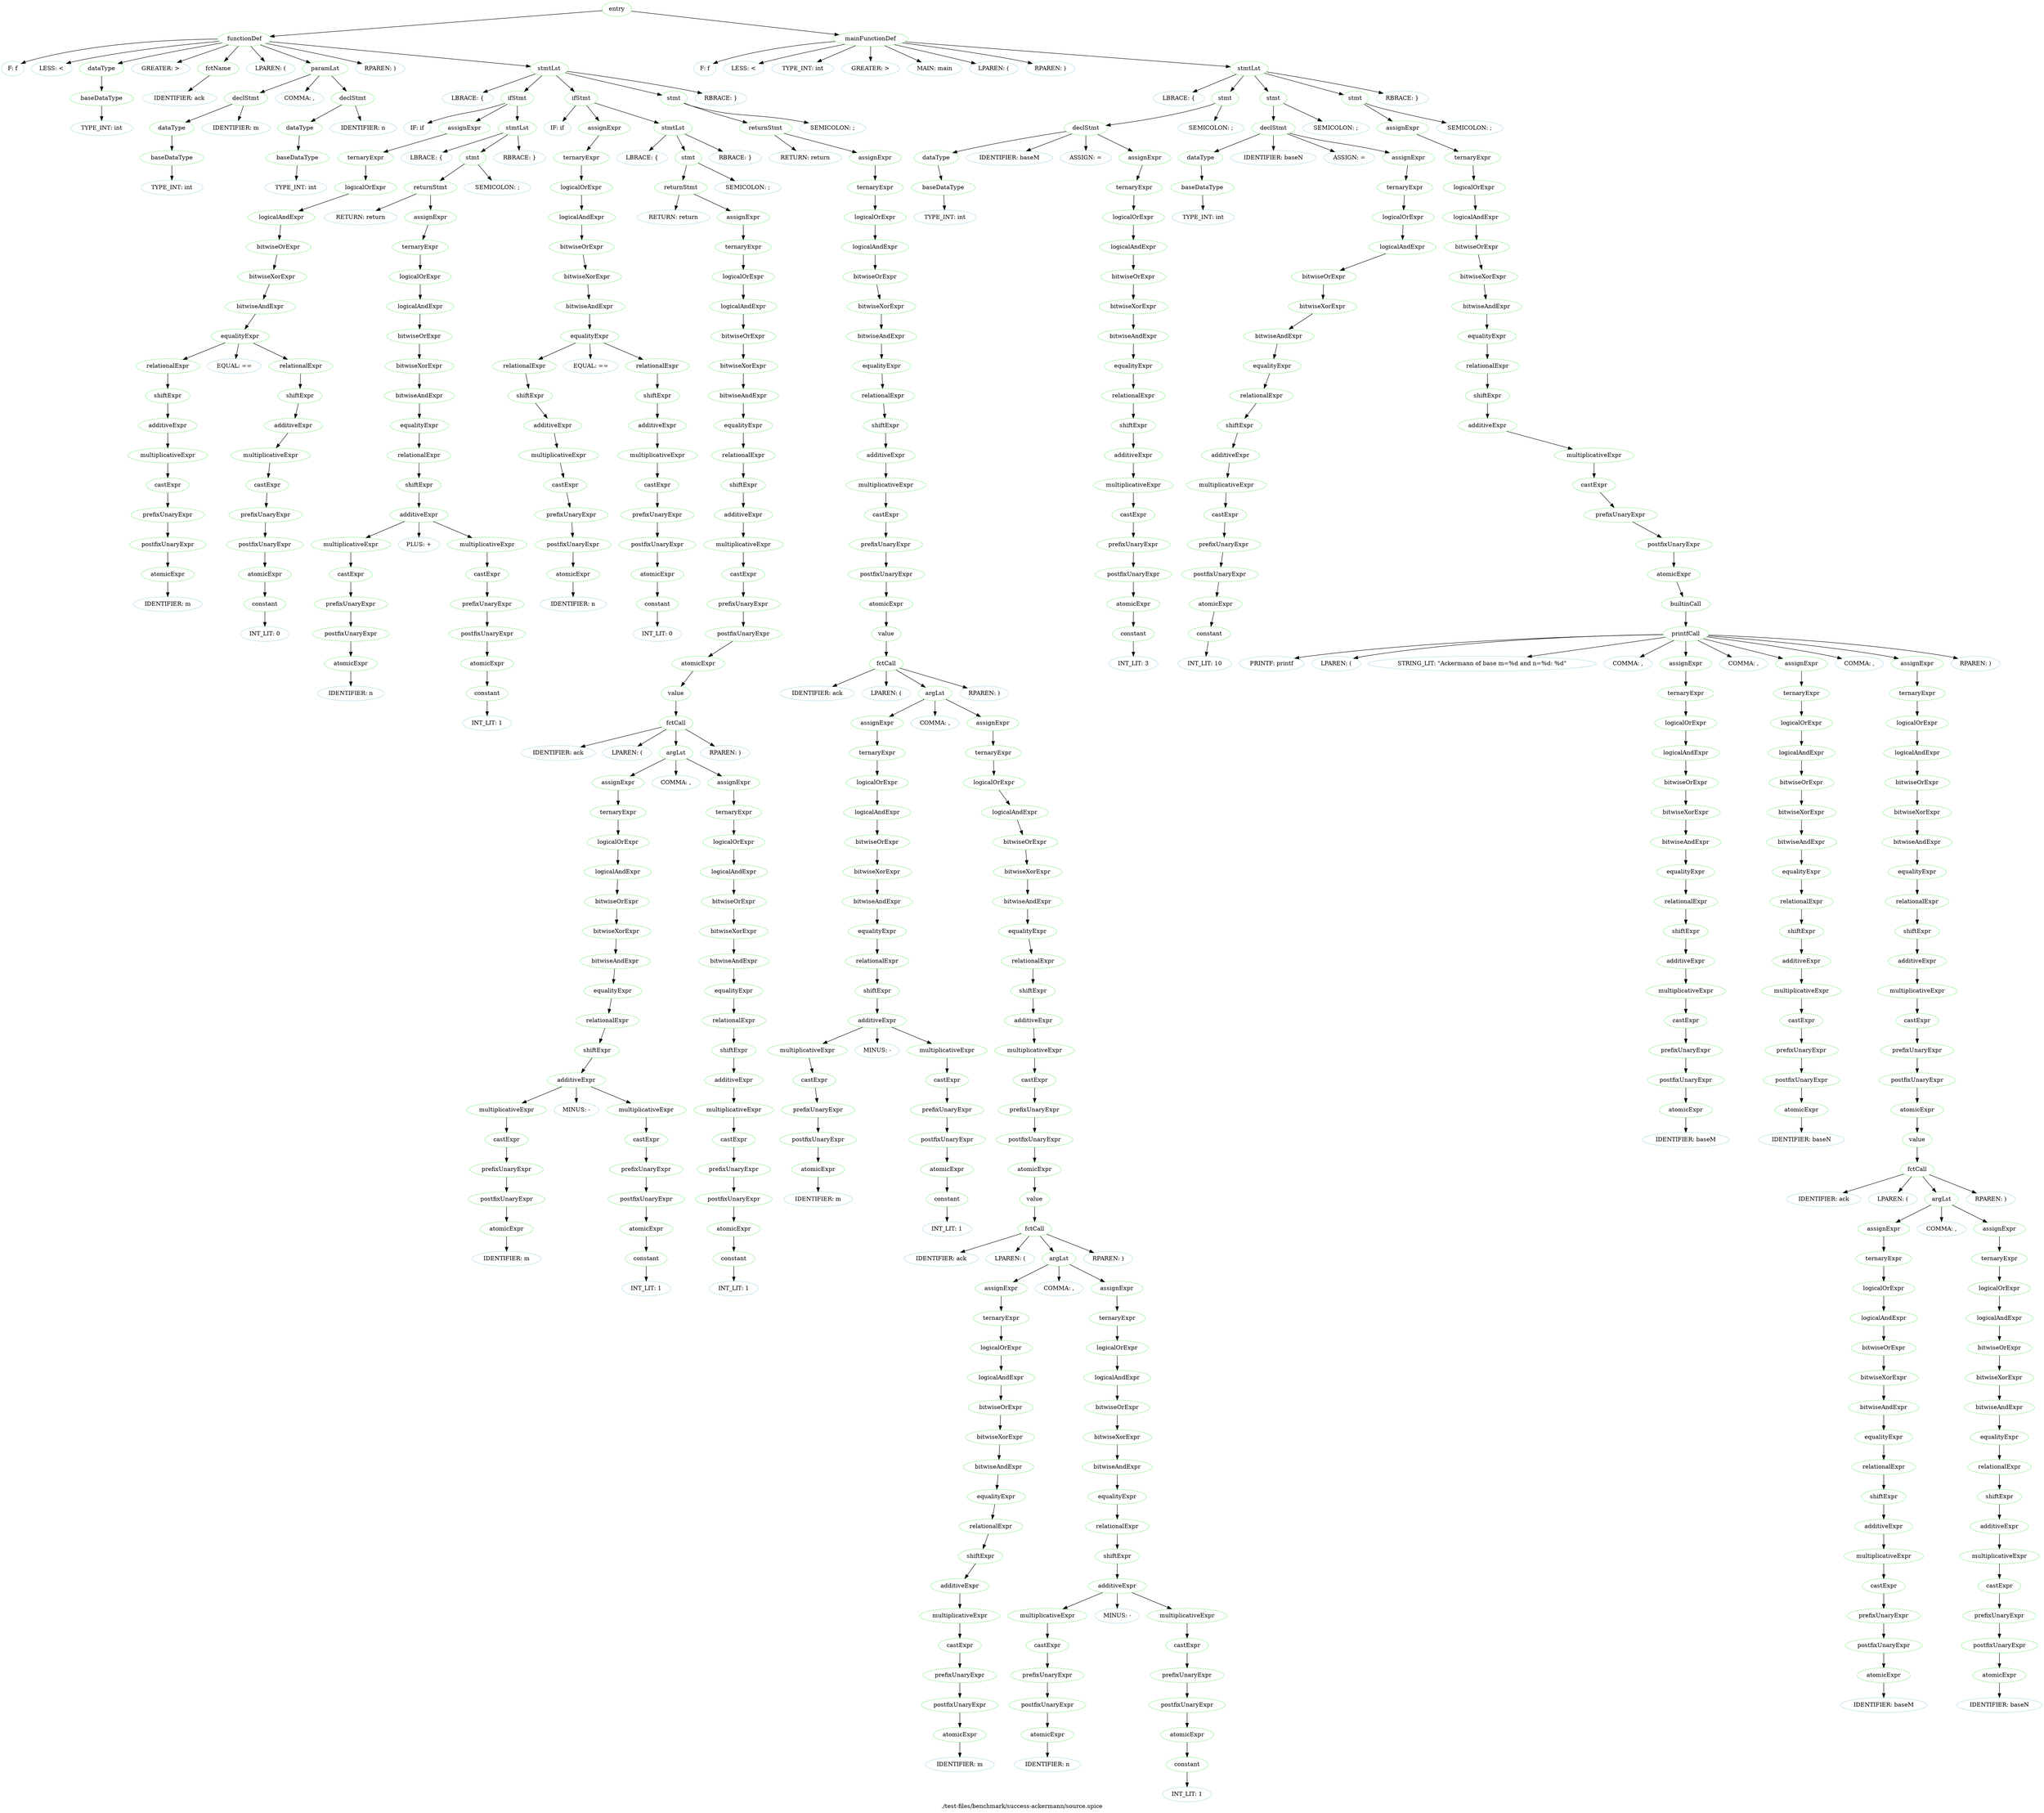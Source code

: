 digraph {
 rankdir="TB";
 label="./test-files/benchmark/success-ackermann/source.spice";
 L1C0_entry [color="lightgreen",label="entry"];
 L1C0_functionDef [color="lightgreen",label="functionDef"];
 L1C0_entry -> L1C0_functionDef;
 L1C0 [color="lightblue",label="F: f"];
 L1C0_functionDef -> L1C0
 L1C1 [color="lightblue",label="LESS: <"];
 L1C0_functionDef -> L1C1
 L1C2_dataType [color="lightgreen",label="dataType"];
 L1C0_functionDef -> L1C2_dataType;
 L1C2_baseDataType [color="lightgreen",label="baseDataType"];
 L1C2_dataType -> L1C2_baseDataType;
 L1C2 [color="lightblue",label="TYPE_INT: int"];
 L1C2_baseDataType -> L1C2
 L1C5 [color="lightblue",label="GREATER: >"];
 L1C0_functionDef -> L1C5
 L1C7_fctName [color="lightgreen",label="fctName"];
 L1C0_functionDef -> L1C7_fctName;
 L1C7 [color="lightblue",label="IDENTIFIER: ack"];
 L1C7_fctName -> L1C7
 L1C10 [color="lightblue",label="LPAREN: ("];
 L1C0_functionDef -> L1C10
 L1C11_paramLst [color="lightgreen",label="paramLst"];
 L1C0_functionDef -> L1C11_paramLst;
 L1C11_declStmt [color="lightgreen",label="declStmt"];
 L1C11_paramLst -> L1C11_declStmt;
 L1C11_dataType [color="lightgreen",label="dataType"];
 L1C11_declStmt -> L1C11_dataType;
 L1C11_baseDataType [color="lightgreen",label="baseDataType"];
 L1C11_dataType -> L1C11_baseDataType;
 L1C11 [color="lightblue",label="TYPE_INT: int"];
 L1C11_baseDataType -> L1C11
 L1C15 [color="lightblue",label="IDENTIFIER: m"];
 L1C11_declStmt -> L1C15
 L1C16 [color="lightblue",label="COMMA: ,"];
 L1C11_paramLst -> L1C16
 L1C18_declStmt [color="lightgreen",label="declStmt"];
 L1C11_paramLst -> L1C18_declStmt;
 L1C18_dataType [color="lightgreen",label="dataType"];
 L1C18_declStmt -> L1C18_dataType;
 L1C18_baseDataType [color="lightgreen",label="baseDataType"];
 L1C18_dataType -> L1C18_baseDataType;
 L1C18 [color="lightblue",label="TYPE_INT: int"];
 L1C18_baseDataType -> L1C18
 L1C22 [color="lightblue",label="IDENTIFIER: n"];
 L1C18_declStmt -> L1C22
 L1C23 [color="lightblue",label="RPAREN: )"];
 L1C0_functionDef -> L1C23
 L1C25_stmtLst [color="lightgreen",label="stmtLst"];
 L1C0_functionDef -> L1C25_stmtLst;
 L1C25 [color="lightblue",label="LBRACE: {"];
 L1C25_stmtLst -> L1C25
 L2C4_ifStmt [color="lightgreen",label="ifStmt"];
 L1C25_stmtLst -> L2C4_ifStmt;
 L2C4 [color="lightblue",label="IF: if"];
 L2C4_ifStmt -> L2C4
 L2C7_assignExpr [color="lightgreen",label="assignExpr"];
 L2C4_ifStmt -> L2C7_assignExpr;
 L2C7_ternaryExpr [color="lightgreen",label="ternaryExpr"];
 L2C7_assignExpr -> L2C7_ternaryExpr;
 L2C7_logicalOrExpr [color="lightgreen",label="logicalOrExpr"];
 L2C7_ternaryExpr -> L2C7_logicalOrExpr;
 L2C7_logicalAndExpr [color="lightgreen",label="logicalAndExpr"];
 L2C7_logicalOrExpr -> L2C7_logicalAndExpr;
 L2C7_bitwiseOrExpr [color="lightgreen",label="bitwiseOrExpr"];
 L2C7_logicalAndExpr -> L2C7_bitwiseOrExpr;
 L2C7_bitwiseXorExpr [color="lightgreen",label="bitwiseXorExpr"];
 L2C7_bitwiseOrExpr -> L2C7_bitwiseXorExpr;
 L2C7_bitwiseAndExpr [color="lightgreen",label="bitwiseAndExpr"];
 L2C7_bitwiseXorExpr -> L2C7_bitwiseAndExpr;
 L2C7_equalityExpr [color="lightgreen",label="equalityExpr"];
 L2C7_bitwiseAndExpr -> L2C7_equalityExpr;
 L2C7_relationalExpr [color="lightgreen",label="relationalExpr"];
 L2C7_equalityExpr -> L2C7_relationalExpr;
 L2C7_shiftExpr [color="lightgreen",label="shiftExpr"];
 L2C7_relationalExpr -> L2C7_shiftExpr;
 L2C7_additiveExpr [color="lightgreen",label="additiveExpr"];
 L2C7_shiftExpr -> L2C7_additiveExpr;
 L2C7_multiplicativeExpr [color="lightgreen",label="multiplicativeExpr"];
 L2C7_additiveExpr -> L2C7_multiplicativeExpr;
 L2C7_castExpr [color="lightgreen",label="castExpr"];
 L2C7_multiplicativeExpr -> L2C7_castExpr;
 L2C7_prefixUnaryExpr [color="lightgreen",label="prefixUnaryExpr"];
 L2C7_castExpr -> L2C7_prefixUnaryExpr;
 L2C7_postfixUnaryExpr [color="lightgreen",label="postfixUnaryExpr"];
 L2C7_prefixUnaryExpr -> L2C7_postfixUnaryExpr;
 L2C7_atomicExpr [color="lightgreen",label="atomicExpr"];
 L2C7_postfixUnaryExpr -> L2C7_atomicExpr;
 L2C7 [color="lightblue",label="IDENTIFIER: m"];
 L2C7_atomicExpr -> L2C7
 L2C9 [color="lightblue",label="EQUAL: =="];
 L2C7_equalityExpr -> L2C9
 L2C12_relationalExpr [color="lightgreen",label="relationalExpr"];
 L2C7_equalityExpr -> L2C12_relationalExpr;
 L2C12_shiftExpr [color="lightgreen",label="shiftExpr"];
 L2C12_relationalExpr -> L2C12_shiftExpr;
 L2C12_additiveExpr [color="lightgreen",label="additiveExpr"];
 L2C12_shiftExpr -> L2C12_additiveExpr;
 L2C12_multiplicativeExpr [color="lightgreen",label="multiplicativeExpr"];
 L2C12_additiveExpr -> L2C12_multiplicativeExpr;
 L2C12_castExpr [color="lightgreen",label="castExpr"];
 L2C12_multiplicativeExpr -> L2C12_castExpr;
 L2C12_prefixUnaryExpr [color="lightgreen",label="prefixUnaryExpr"];
 L2C12_castExpr -> L2C12_prefixUnaryExpr;
 L2C12_postfixUnaryExpr [color="lightgreen",label="postfixUnaryExpr"];
 L2C12_prefixUnaryExpr -> L2C12_postfixUnaryExpr;
 L2C12_atomicExpr [color="lightgreen",label="atomicExpr"];
 L2C12_postfixUnaryExpr -> L2C12_atomicExpr;
 L2C12_constant [color="lightgreen",label="constant"];
 L2C12_atomicExpr -> L2C12_constant;
 L2C12 [color="lightblue",label="INT_LIT: 0"];
 L2C12_constant -> L2C12
 L2C14_stmtLst [color="lightgreen",label="stmtLst"];
 L2C4_ifStmt -> L2C14_stmtLst;
 L2C14 [color="lightblue",label="LBRACE: {"];
 L2C14_stmtLst -> L2C14
 L2C16_stmt [color="lightgreen",label="stmt"];
 L2C14_stmtLst -> L2C16_stmt;
 L2C16_returnStmt [color="lightgreen",label="returnStmt"];
 L2C16_stmt -> L2C16_returnStmt;
 L2C16 [color="lightblue",label="RETURN: return"];
 L2C16_returnStmt -> L2C16
 L2C23_assignExpr [color="lightgreen",label="assignExpr"];
 L2C16_returnStmt -> L2C23_assignExpr;
 L2C23_ternaryExpr [color="lightgreen",label="ternaryExpr"];
 L2C23_assignExpr -> L2C23_ternaryExpr;
 L2C23_logicalOrExpr [color="lightgreen",label="logicalOrExpr"];
 L2C23_ternaryExpr -> L2C23_logicalOrExpr;
 L2C23_logicalAndExpr [color="lightgreen",label="logicalAndExpr"];
 L2C23_logicalOrExpr -> L2C23_logicalAndExpr;
 L2C23_bitwiseOrExpr [color="lightgreen",label="bitwiseOrExpr"];
 L2C23_logicalAndExpr -> L2C23_bitwiseOrExpr;
 L2C23_bitwiseXorExpr [color="lightgreen",label="bitwiseXorExpr"];
 L2C23_bitwiseOrExpr -> L2C23_bitwiseXorExpr;
 L2C23_bitwiseAndExpr [color="lightgreen",label="bitwiseAndExpr"];
 L2C23_bitwiseXorExpr -> L2C23_bitwiseAndExpr;
 L2C23_equalityExpr [color="lightgreen",label="equalityExpr"];
 L2C23_bitwiseAndExpr -> L2C23_equalityExpr;
 L2C23_relationalExpr [color="lightgreen",label="relationalExpr"];
 L2C23_equalityExpr -> L2C23_relationalExpr;
 L2C23_shiftExpr [color="lightgreen",label="shiftExpr"];
 L2C23_relationalExpr -> L2C23_shiftExpr;
 L2C23_additiveExpr [color="lightgreen",label="additiveExpr"];
 L2C23_shiftExpr -> L2C23_additiveExpr;
 L2C23_multiplicativeExpr [color="lightgreen",label="multiplicativeExpr"];
 L2C23_additiveExpr -> L2C23_multiplicativeExpr;
 L2C23_castExpr [color="lightgreen",label="castExpr"];
 L2C23_multiplicativeExpr -> L2C23_castExpr;
 L2C23_prefixUnaryExpr [color="lightgreen",label="prefixUnaryExpr"];
 L2C23_castExpr -> L2C23_prefixUnaryExpr;
 L2C23_postfixUnaryExpr [color="lightgreen",label="postfixUnaryExpr"];
 L2C23_prefixUnaryExpr -> L2C23_postfixUnaryExpr;
 L2C23_atomicExpr [color="lightgreen",label="atomicExpr"];
 L2C23_postfixUnaryExpr -> L2C23_atomicExpr;
 L2C23 [color="lightblue",label="IDENTIFIER: n"];
 L2C23_atomicExpr -> L2C23
 L2C25 [color="lightblue",label="PLUS: +"];
 L2C23_additiveExpr -> L2C25
 L2C27_multiplicativeExpr [color="lightgreen",label="multiplicativeExpr"];
 L2C23_additiveExpr -> L2C27_multiplicativeExpr;
 L2C27_castExpr [color="lightgreen",label="castExpr"];
 L2C27_multiplicativeExpr -> L2C27_castExpr;
 L2C27_prefixUnaryExpr [color="lightgreen",label="prefixUnaryExpr"];
 L2C27_castExpr -> L2C27_prefixUnaryExpr;
 L2C27_postfixUnaryExpr [color="lightgreen",label="postfixUnaryExpr"];
 L2C27_prefixUnaryExpr -> L2C27_postfixUnaryExpr;
 L2C27_atomicExpr [color="lightgreen",label="atomicExpr"];
 L2C27_postfixUnaryExpr -> L2C27_atomicExpr;
 L2C27_constant [color="lightgreen",label="constant"];
 L2C27_atomicExpr -> L2C27_constant;
 L2C27 [color="lightblue",label="INT_LIT: 1"];
 L2C27_constant -> L2C27
 L2C28 [color="lightblue",label="SEMICOLON: ;"];
 L2C16_stmt -> L2C28
 L2C30 [color="lightblue",label="RBRACE: }"];
 L2C14_stmtLst -> L2C30
 L3C4_ifStmt [color="lightgreen",label="ifStmt"];
 L1C25_stmtLst -> L3C4_ifStmt;
 L3C4 [color="lightblue",label="IF: if"];
 L3C4_ifStmt -> L3C4
 L3C7_assignExpr [color="lightgreen",label="assignExpr"];
 L3C4_ifStmt -> L3C7_assignExpr;
 L3C7_ternaryExpr [color="lightgreen",label="ternaryExpr"];
 L3C7_assignExpr -> L3C7_ternaryExpr;
 L3C7_logicalOrExpr [color="lightgreen",label="logicalOrExpr"];
 L3C7_ternaryExpr -> L3C7_logicalOrExpr;
 L3C7_logicalAndExpr [color="lightgreen",label="logicalAndExpr"];
 L3C7_logicalOrExpr -> L3C7_logicalAndExpr;
 L3C7_bitwiseOrExpr [color="lightgreen",label="bitwiseOrExpr"];
 L3C7_logicalAndExpr -> L3C7_bitwiseOrExpr;
 L3C7_bitwiseXorExpr [color="lightgreen",label="bitwiseXorExpr"];
 L3C7_bitwiseOrExpr -> L3C7_bitwiseXorExpr;
 L3C7_bitwiseAndExpr [color="lightgreen",label="bitwiseAndExpr"];
 L3C7_bitwiseXorExpr -> L3C7_bitwiseAndExpr;
 L3C7_equalityExpr [color="lightgreen",label="equalityExpr"];
 L3C7_bitwiseAndExpr -> L3C7_equalityExpr;
 L3C7_relationalExpr [color="lightgreen",label="relationalExpr"];
 L3C7_equalityExpr -> L3C7_relationalExpr;
 L3C7_shiftExpr [color="lightgreen",label="shiftExpr"];
 L3C7_relationalExpr -> L3C7_shiftExpr;
 L3C7_additiveExpr [color="lightgreen",label="additiveExpr"];
 L3C7_shiftExpr -> L3C7_additiveExpr;
 L3C7_multiplicativeExpr [color="lightgreen",label="multiplicativeExpr"];
 L3C7_additiveExpr -> L3C7_multiplicativeExpr;
 L3C7_castExpr [color="lightgreen",label="castExpr"];
 L3C7_multiplicativeExpr -> L3C7_castExpr;
 L3C7_prefixUnaryExpr [color="lightgreen",label="prefixUnaryExpr"];
 L3C7_castExpr -> L3C7_prefixUnaryExpr;
 L3C7_postfixUnaryExpr [color="lightgreen",label="postfixUnaryExpr"];
 L3C7_prefixUnaryExpr -> L3C7_postfixUnaryExpr;
 L3C7_atomicExpr [color="lightgreen",label="atomicExpr"];
 L3C7_postfixUnaryExpr -> L3C7_atomicExpr;
 L3C7 [color="lightblue",label="IDENTIFIER: n"];
 L3C7_atomicExpr -> L3C7
 L3C9 [color="lightblue",label="EQUAL: =="];
 L3C7_equalityExpr -> L3C9
 L3C12_relationalExpr [color="lightgreen",label="relationalExpr"];
 L3C7_equalityExpr -> L3C12_relationalExpr;
 L3C12_shiftExpr [color="lightgreen",label="shiftExpr"];
 L3C12_relationalExpr -> L3C12_shiftExpr;
 L3C12_additiveExpr [color="lightgreen",label="additiveExpr"];
 L3C12_shiftExpr -> L3C12_additiveExpr;
 L3C12_multiplicativeExpr [color="lightgreen",label="multiplicativeExpr"];
 L3C12_additiveExpr -> L3C12_multiplicativeExpr;
 L3C12_castExpr [color="lightgreen",label="castExpr"];
 L3C12_multiplicativeExpr -> L3C12_castExpr;
 L3C12_prefixUnaryExpr [color="lightgreen",label="prefixUnaryExpr"];
 L3C12_castExpr -> L3C12_prefixUnaryExpr;
 L3C12_postfixUnaryExpr [color="lightgreen",label="postfixUnaryExpr"];
 L3C12_prefixUnaryExpr -> L3C12_postfixUnaryExpr;
 L3C12_atomicExpr [color="lightgreen",label="atomicExpr"];
 L3C12_postfixUnaryExpr -> L3C12_atomicExpr;
 L3C12_constant [color="lightgreen",label="constant"];
 L3C12_atomicExpr -> L3C12_constant;
 L3C12 [color="lightblue",label="INT_LIT: 0"];
 L3C12_constant -> L3C12
 L3C14_stmtLst [color="lightgreen",label="stmtLst"];
 L3C4_ifStmt -> L3C14_stmtLst;
 L3C14 [color="lightblue",label="LBRACE: {"];
 L3C14_stmtLst -> L3C14
 L3C16_stmt [color="lightgreen",label="stmt"];
 L3C14_stmtLst -> L3C16_stmt;
 L3C16_returnStmt [color="lightgreen",label="returnStmt"];
 L3C16_stmt -> L3C16_returnStmt;
 L3C16 [color="lightblue",label="RETURN: return"];
 L3C16_returnStmt -> L3C16
 L3C23_assignExpr [color="lightgreen",label="assignExpr"];
 L3C16_returnStmt -> L3C23_assignExpr;
 L3C23_ternaryExpr [color="lightgreen",label="ternaryExpr"];
 L3C23_assignExpr -> L3C23_ternaryExpr;
 L3C23_logicalOrExpr [color="lightgreen",label="logicalOrExpr"];
 L3C23_ternaryExpr -> L3C23_logicalOrExpr;
 L3C23_logicalAndExpr [color="lightgreen",label="logicalAndExpr"];
 L3C23_logicalOrExpr -> L3C23_logicalAndExpr;
 L3C23_bitwiseOrExpr [color="lightgreen",label="bitwiseOrExpr"];
 L3C23_logicalAndExpr -> L3C23_bitwiseOrExpr;
 L3C23_bitwiseXorExpr [color="lightgreen",label="bitwiseXorExpr"];
 L3C23_bitwiseOrExpr -> L3C23_bitwiseXorExpr;
 L3C23_bitwiseAndExpr [color="lightgreen",label="bitwiseAndExpr"];
 L3C23_bitwiseXorExpr -> L3C23_bitwiseAndExpr;
 L3C23_equalityExpr [color="lightgreen",label="equalityExpr"];
 L3C23_bitwiseAndExpr -> L3C23_equalityExpr;
 L3C23_relationalExpr [color="lightgreen",label="relationalExpr"];
 L3C23_equalityExpr -> L3C23_relationalExpr;
 L3C23_shiftExpr [color="lightgreen",label="shiftExpr"];
 L3C23_relationalExpr -> L3C23_shiftExpr;
 L3C23_additiveExpr [color="lightgreen",label="additiveExpr"];
 L3C23_shiftExpr -> L3C23_additiveExpr;
 L3C23_multiplicativeExpr [color="lightgreen",label="multiplicativeExpr"];
 L3C23_additiveExpr -> L3C23_multiplicativeExpr;
 L3C23_castExpr [color="lightgreen",label="castExpr"];
 L3C23_multiplicativeExpr -> L3C23_castExpr;
 L3C23_prefixUnaryExpr [color="lightgreen",label="prefixUnaryExpr"];
 L3C23_castExpr -> L3C23_prefixUnaryExpr;
 L3C23_postfixUnaryExpr [color="lightgreen",label="postfixUnaryExpr"];
 L3C23_prefixUnaryExpr -> L3C23_postfixUnaryExpr;
 L3C23_atomicExpr [color="lightgreen",label="atomicExpr"];
 L3C23_postfixUnaryExpr -> L3C23_atomicExpr;
 L3C23_value [color="lightgreen",label="value"];
 L3C23_atomicExpr -> L3C23_value;
 L3C23_fctCall [color="lightgreen",label="fctCall"];
 L3C23_value -> L3C23_fctCall;
 L3C23 [color="lightblue",label="IDENTIFIER: ack"];
 L3C23_fctCall -> L3C23
 L3C26 [color="lightblue",label="LPAREN: ("];
 L3C23_fctCall -> L3C26
 L3C27_argLst [color="lightgreen",label="argLst"];
 L3C23_fctCall -> L3C27_argLst;
 L3C27_assignExpr [color="lightgreen",label="assignExpr"];
 L3C27_argLst -> L3C27_assignExpr;
 L3C27_ternaryExpr [color="lightgreen",label="ternaryExpr"];
 L3C27_assignExpr -> L3C27_ternaryExpr;
 L3C27_logicalOrExpr [color="lightgreen",label="logicalOrExpr"];
 L3C27_ternaryExpr -> L3C27_logicalOrExpr;
 L3C27_logicalAndExpr [color="lightgreen",label="logicalAndExpr"];
 L3C27_logicalOrExpr -> L3C27_logicalAndExpr;
 L3C27_bitwiseOrExpr [color="lightgreen",label="bitwiseOrExpr"];
 L3C27_logicalAndExpr -> L3C27_bitwiseOrExpr;
 L3C27_bitwiseXorExpr [color="lightgreen",label="bitwiseXorExpr"];
 L3C27_bitwiseOrExpr -> L3C27_bitwiseXorExpr;
 L3C27_bitwiseAndExpr [color="lightgreen",label="bitwiseAndExpr"];
 L3C27_bitwiseXorExpr -> L3C27_bitwiseAndExpr;
 L3C27_equalityExpr [color="lightgreen",label="equalityExpr"];
 L3C27_bitwiseAndExpr -> L3C27_equalityExpr;
 L3C27_relationalExpr [color="lightgreen",label="relationalExpr"];
 L3C27_equalityExpr -> L3C27_relationalExpr;
 L3C27_shiftExpr [color="lightgreen",label="shiftExpr"];
 L3C27_relationalExpr -> L3C27_shiftExpr;
 L3C27_additiveExpr [color="lightgreen",label="additiveExpr"];
 L3C27_shiftExpr -> L3C27_additiveExpr;
 L3C27_multiplicativeExpr [color="lightgreen",label="multiplicativeExpr"];
 L3C27_additiveExpr -> L3C27_multiplicativeExpr;
 L3C27_castExpr [color="lightgreen",label="castExpr"];
 L3C27_multiplicativeExpr -> L3C27_castExpr;
 L3C27_prefixUnaryExpr [color="lightgreen",label="prefixUnaryExpr"];
 L3C27_castExpr -> L3C27_prefixUnaryExpr;
 L3C27_postfixUnaryExpr [color="lightgreen",label="postfixUnaryExpr"];
 L3C27_prefixUnaryExpr -> L3C27_postfixUnaryExpr;
 L3C27_atomicExpr [color="lightgreen",label="atomicExpr"];
 L3C27_postfixUnaryExpr -> L3C27_atomicExpr;
 L3C27 [color="lightblue",label="IDENTIFIER: m"];
 L3C27_atomicExpr -> L3C27
 L3C29 [color="lightblue",label="MINUS: -"];
 L3C27_additiveExpr -> L3C29
 L3C31_multiplicativeExpr [color="lightgreen",label="multiplicativeExpr"];
 L3C27_additiveExpr -> L3C31_multiplicativeExpr;
 L3C31_castExpr [color="lightgreen",label="castExpr"];
 L3C31_multiplicativeExpr -> L3C31_castExpr;
 L3C31_prefixUnaryExpr [color="lightgreen",label="prefixUnaryExpr"];
 L3C31_castExpr -> L3C31_prefixUnaryExpr;
 L3C31_postfixUnaryExpr [color="lightgreen",label="postfixUnaryExpr"];
 L3C31_prefixUnaryExpr -> L3C31_postfixUnaryExpr;
 L3C31_atomicExpr [color="lightgreen",label="atomicExpr"];
 L3C31_postfixUnaryExpr -> L3C31_atomicExpr;
 L3C31_constant [color="lightgreen",label="constant"];
 L3C31_atomicExpr -> L3C31_constant;
 L3C31 [color="lightblue",label="INT_LIT: 1"];
 L3C31_constant -> L3C31
 L3C32 [color="lightblue",label="COMMA: ,"];
 L3C27_argLst -> L3C32
 L3C34_assignExpr [color="lightgreen",label="assignExpr"];
 L3C27_argLst -> L3C34_assignExpr;
 L3C34_ternaryExpr [color="lightgreen",label="ternaryExpr"];
 L3C34_assignExpr -> L3C34_ternaryExpr;
 L3C34_logicalOrExpr [color="lightgreen",label="logicalOrExpr"];
 L3C34_ternaryExpr -> L3C34_logicalOrExpr;
 L3C34_logicalAndExpr [color="lightgreen",label="logicalAndExpr"];
 L3C34_logicalOrExpr -> L3C34_logicalAndExpr;
 L3C34_bitwiseOrExpr [color="lightgreen",label="bitwiseOrExpr"];
 L3C34_logicalAndExpr -> L3C34_bitwiseOrExpr;
 L3C34_bitwiseXorExpr [color="lightgreen",label="bitwiseXorExpr"];
 L3C34_bitwiseOrExpr -> L3C34_bitwiseXorExpr;
 L3C34_bitwiseAndExpr [color="lightgreen",label="bitwiseAndExpr"];
 L3C34_bitwiseXorExpr -> L3C34_bitwiseAndExpr;
 L3C34_equalityExpr [color="lightgreen",label="equalityExpr"];
 L3C34_bitwiseAndExpr -> L3C34_equalityExpr;
 L3C34_relationalExpr [color="lightgreen",label="relationalExpr"];
 L3C34_equalityExpr -> L3C34_relationalExpr;
 L3C34_shiftExpr [color="lightgreen",label="shiftExpr"];
 L3C34_relationalExpr -> L3C34_shiftExpr;
 L3C34_additiveExpr [color="lightgreen",label="additiveExpr"];
 L3C34_shiftExpr -> L3C34_additiveExpr;
 L3C34_multiplicativeExpr [color="lightgreen",label="multiplicativeExpr"];
 L3C34_additiveExpr -> L3C34_multiplicativeExpr;
 L3C34_castExpr [color="lightgreen",label="castExpr"];
 L3C34_multiplicativeExpr -> L3C34_castExpr;
 L3C34_prefixUnaryExpr [color="lightgreen",label="prefixUnaryExpr"];
 L3C34_castExpr -> L3C34_prefixUnaryExpr;
 L3C34_postfixUnaryExpr [color="lightgreen",label="postfixUnaryExpr"];
 L3C34_prefixUnaryExpr -> L3C34_postfixUnaryExpr;
 L3C34_atomicExpr [color="lightgreen",label="atomicExpr"];
 L3C34_postfixUnaryExpr -> L3C34_atomicExpr;
 L3C34_constant [color="lightgreen",label="constant"];
 L3C34_atomicExpr -> L3C34_constant;
 L3C34 [color="lightblue",label="INT_LIT: 1"];
 L3C34_constant -> L3C34
 L3C35 [color="lightblue",label="RPAREN: )"];
 L3C23_fctCall -> L3C35
 L3C36 [color="lightblue",label="SEMICOLON: ;"];
 L3C16_stmt -> L3C36
 L3C38 [color="lightblue",label="RBRACE: }"];
 L3C14_stmtLst -> L3C38
 L4C4_stmt [color="lightgreen",label="stmt"];
 L1C25_stmtLst -> L4C4_stmt;
 L4C4_returnStmt [color="lightgreen",label="returnStmt"];
 L4C4_stmt -> L4C4_returnStmt;
 L4C4 [color="lightblue",label="RETURN: return"];
 L4C4_returnStmt -> L4C4
 L4C11_assignExpr [color="lightgreen",label="assignExpr"];
 L4C4_returnStmt -> L4C11_assignExpr;
 L4C11_ternaryExpr [color="lightgreen",label="ternaryExpr"];
 L4C11_assignExpr -> L4C11_ternaryExpr;
 L4C11_logicalOrExpr [color="lightgreen",label="logicalOrExpr"];
 L4C11_ternaryExpr -> L4C11_logicalOrExpr;
 L4C11_logicalAndExpr [color="lightgreen",label="logicalAndExpr"];
 L4C11_logicalOrExpr -> L4C11_logicalAndExpr;
 L4C11_bitwiseOrExpr [color="lightgreen",label="bitwiseOrExpr"];
 L4C11_logicalAndExpr -> L4C11_bitwiseOrExpr;
 L4C11_bitwiseXorExpr [color="lightgreen",label="bitwiseXorExpr"];
 L4C11_bitwiseOrExpr -> L4C11_bitwiseXorExpr;
 L4C11_bitwiseAndExpr [color="lightgreen",label="bitwiseAndExpr"];
 L4C11_bitwiseXorExpr -> L4C11_bitwiseAndExpr;
 L4C11_equalityExpr [color="lightgreen",label="equalityExpr"];
 L4C11_bitwiseAndExpr -> L4C11_equalityExpr;
 L4C11_relationalExpr [color="lightgreen",label="relationalExpr"];
 L4C11_equalityExpr -> L4C11_relationalExpr;
 L4C11_shiftExpr [color="lightgreen",label="shiftExpr"];
 L4C11_relationalExpr -> L4C11_shiftExpr;
 L4C11_additiveExpr [color="lightgreen",label="additiveExpr"];
 L4C11_shiftExpr -> L4C11_additiveExpr;
 L4C11_multiplicativeExpr [color="lightgreen",label="multiplicativeExpr"];
 L4C11_additiveExpr -> L4C11_multiplicativeExpr;
 L4C11_castExpr [color="lightgreen",label="castExpr"];
 L4C11_multiplicativeExpr -> L4C11_castExpr;
 L4C11_prefixUnaryExpr [color="lightgreen",label="prefixUnaryExpr"];
 L4C11_castExpr -> L4C11_prefixUnaryExpr;
 L4C11_postfixUnaryExpr [color="lightgreen",label="postfixUnaryExpr"];
 L4C11_prefixUnaryExpr -> L4C11_postfixUnaryExpr;
 L4C11_atomicExpr [color="lightgreen",label="atomicExpr"];
 L4C11_postfixUnaryExpr -> L4C11_atomicExpr;
 L4C11_value [color="lightgreen",label="value"];
 L4C11_atomicExpr -> L4C11_value;
 L4C11_fctCall [color="lightgreen",label="fctCall"];
 L4C11_value -> L4C11_fctCall;
 L4C11 [color="lightblue",label="IDENTIFIER: ack"];
 L4C11_fctCall -> L4C11
 L4C14 [color="lightblue",label="LPAREN: ("];
 L4C11_fctCall -> L4C14
 L4C15_argLst [color="lightgreen",label="argLst"];
 L4C11_fctCall -> L4C15_argLst;
 L4C15_assignExpr [color="lightgreen",label="assignExpr"];
 L4C15_argLst -> L4C15_assignExpr;
 L4C15_ternaryExpr [color="lightgreen",label="ternaryExpr"];
 L4C15_assignExpr -> L4C15_ternaryExpr;
 L4C15_logicalOrExpr [color="lightgreen",label="logicalOrExpr"];
 L4C15_ternaryExpr -> L4C15_logicalOrExpr;
 L4C15_logicalAndExpr [color="lightgreen",label="logicalAndExpr"];
 L4C15_logicalOrExpr -> L4C15_logicalAndExpr;
 L4C15_bitwiseOrExpr [color="lightgreen",label="bitwiseOrExpr"];
 L4C15_logicalAndExpr -> L4C15_bitwiseOrExpr;
 L4C15_bitwiseXorExpr [color="lightgreen",label="bitwiseXorExpr"];
 L4C15_bitwiseOrExpr -> L4C15_bitwiseXorExpr;
 L4C15_bitwiseAndExpr [color="lightgreen",label="bitwiseAndExpr"];
 L4C15_bitwiseXorExpr -> L4C15_bitwiseAndExpr;
 L4C15_equalityExpr [color="lightgreen",label="equalityExpr"];
 L4C15_bitwiseAndExpr -> L4C15_equalityExpr;
 L4C15_relationalExpr [color="lightgreen",label="relationalExpr"];
 L4C15_equalityExpr -> L4C15_relationalExpr;
 L4C15_shiftExpr [color="lightgreen",label="shiftExpr"];
 L4C15_relationalExpr -> L4C15_shiftExpr;
 L4C15_additiveExpr [color="lightgreen",label="additiveExpr"];
 L4C15_shiftExpr -> L4C15_additiveExpr;
 L4C15_multiplicativeExpr [color="lightgreen",label="multiplicativeExpr"];
 L4C15_additiveExpr -> L4C15_multiplicativeExpr;
 L4C15_castExpr [color="lightgreen",label="castExpr"];
 L4C15_multiplicativeExpr -> L4C15_castExpr;
 L4C15_prefixUnaryExpr [color="lightgreen",label="prefixUnaryExpr"];
 L4C15_castExpr -> L4C15_prefixUnaryExpr;
 L4C15_postfixUnaryExpr [color="lightgreen",label="postfixUnaryExpr"];
 L4C15_prefixUnaryExpr -> L4C15_postfixUnaryExpr;
 L4C15_atomicExpr [color="lightgreen",label="atomicExpr"];
 L4C15_postfixUnaryExpr -> L4C15_atomicExpr;
 L4C15 [color="lightblue",label="IDENTIFIER: m"];
 L4C15_atomicExpr -> L4C15
 L4C17 [color="lightblue",label="MINUS: -"];
 L4C15_additiveExpr -> L4C17
 L4C19_multiplicativeExpr [color="lightgreen",label="multiplicativeExpr"];
 L4C15_additiveExpr -> L4C19_multiplicativeExpr;
 L4C19_castExpr [color="lightgreen",label="castExpr"];
 L4C19_multiplicativeExpr -> L4C19_castExpr;
 L4C19_prefixUnaryExpr [color="lightgreen",label="prefixUnaryExpr"];
 L4C19_castExpr -> L4C19_prefixUnaryExpr;
 L4C19_postfixUnaryExpr [color="lightgreen",label="postfixUnaryExpr"];
 L4C19_prefixUnaryExpr -> L4C19_postfixUnaryExpr;
 L4C19_atomicExpr [color="lightgreen",label="atomicExpr"];
 L4C19_postfixUnaryExpr -> L4C19_atomicExpr;
 L4C19_constant [color="lightgreen",label="constant"];
 L4C19_atomicExpr -> L4C19_constant;
 L4C19 [color="lightblue",label="INT_LIT: 1"];
 L4C19_constant -> L4C19
 L4C20 [color="lightblue",label="COMMA: ,"];
 L4C15_argLst -> L4C20
 L4C22_assignExpr [color="lightgreen",label="assignExpr"];
 L4C15_argLst -> L4C22_assignExpr;
 L4C22_ternaryExpr [color="lightgreen",label="ternaryExpr"];
 L4C22_assignExpr -> L4C22_ternaryExpr;
 L4C22_logicalOrExpr [color="lightgreen",label="logicalOrExpr"];
 L4C22_ternaryExpr -> L4C22_logicalOrExpr;
 L4C22_logicalAndExpr [color="lightgreen",label="logicalAndExpr"];
 L4C22_logicalOrExpr -> L4C22_logicalAndExpr;
 L4C22_bitwiseOrExpr [color="lightgreen",label="bitwiseOrExpr"];
 L4C22_logicalAndExpr -> L4C22_bitwiseOrExpr;
 L4C22_bitwiseXorExpr [color="lightgreen",label="bitwiseXorExpr"];
 L4C22_bitwiseOrExpr -> L4C22_bitwiseXorExpr;
 L4C22_bitwiseAndExpr [color="lightgreen",label="bitwiseAndExpr"];
 L4C22_bitwiseXorExpr -> L4C22_bitwiseAndExpr;
 L4C22_equalityExpr [color="lightgreen",label="equalityExpr"];
 L4C22_bitwiseAndExpr -> L4C22_equalityExpr;
 L4C22_relationalExpr [color="lightgreen",label="relationalExpr"];
 L4C22_equalityExpr -> L4C22_relationalExpr;
 L4C22_shiftExpr [color="lightgreen",label="shiftExpr"];
 L4C22_relationalExpr -> L4C22_shiftExpr;
 L4C22_additiveExpr [color="lightgreen",label="additiveExpr"];
 L4C22_shiftExpr -> L4C22_additiveExpr;
 L4C22_multiplicativeExpr [color="lightgreen",label="multiplicativeExpr"];
 L4C22_additiveExpr -> L4C22_multiplicativeExpr;
 L4C22_castExpr [color="lightgreen",label="castExpr"];
 L4C22_multiplicativeExpr -> L4C22_castExpr;
 L4C22_prefixUnaryExpr [color="lightgreen",label="prefixUnaryExpr"];
 L4C22_castExpr -> L4C22_prefixUnaryExpr;
 L4C22_postfixUnaryExpr [color="lightgreen",label="postfixUnaryExpr"];
 L4C22_prefixUnaryExpr -> L4C22_postfixUnaryExpr;
 L4C22_atomicExpr [color="lightgreen",label="atomicExpr"];
 L4C22_postfixUnaryExpr -> L4C22_atomicExpr;
 L4C22_value [color="lightgreen",label="value"];
 L4C22_atomicExpr -> L4C22_value;
 L4C22_fctCall [color="lightgreen",label="fctCall"];
 L4C22_value -> L4C22_fctCall;
 L4C22 [color="lightblue",label="IDENTIFIER: ack"];
 L4C22_fctCall -> L4C22
 L4C25 [color="lightblue",label="LPAREN: ("];
 L4C22_fctCall -> L4C25
 L4C26_argLst [color="lightgreen",label="argLst"];
 L4C22_fctCall -> L4C26_argLst;
 L4C26_assignExpr [color="lightgreen",label="assignExpr"];
 L4C26_argLst -> L4C26_assignExpr;
 L4C26_ternaryExpr [color="lightgreen",label="ternaryExpr"];
 L4C26_assignExpr -> L4C26_ternaryExpr;
 L4C26_logicalOrExpr [color="lightgreen",label="logicalOrExpr"];
 L4C26_ternaryExpr -> L4C26_logicalOrExpr;
 L4C26_logicalAndExpr [color="lightgreen",label="logicalAndExpr"];
 L4C26_logicalOrExpr -> L4C26_logicalAndExpr;
 L4C26_bitwiseOrExpr [color="lightgreen",label="bitwiseOrExpr"];
 L4C26_logicalAndExpr -> L4C26_bitwiseOrExpr;
 L4C26_bitwiseXorExpr [color="lightgreen",label="bitwiseXorExpr"];
 L4C26_bitwiseOrExpr -> L4C26_bitwiseXorExpr;
 L4C26_bitwiseAndExpr [color="lightgreen",label="bitwiseAndExpr"];
 L4C26_bitwiseXorExpr -> L4C26_bitwiseAndExpr;
 L4C26_equalityExpr [color="lightgreen",label="equalityExpr"];
 L4C26_bitwiseAndExpr -> L4C26_equalityExpr;
 L4C26_relationalExpr [color="lightgreen",label="relationalExpr"];
 L4C26_equalityExpr -> L4C26_relationalExpr;
 L4C26_shiftExpr [color="lightgreen",label="shiftExpr"];
 L4C26_relationalExpr -> L4C26_shiftExpr;
 L4C26_additiveExpr [color="lightgreen",label="additiveExpr"];
 L4C26_shiftExpr -> L4C26_additiveExpr;
 L4C26_multiplicativeExpr [color="lightgreen",label="multiplicativeExpr"];
 L4C26_additiveExpr -> L4C26_multiplicativeExpr;
 L4C26_castExpr [color="lightgreen",label="castExpr"];
 L4C26_multiplicativeExpr -> L4C26_castExpr;
 L4C26_prefixUnaryExpr [color="lightgreen",label="prefixUnaryExpr"];
 L4C26_castExpr -> L4C26_prefixUnaryExpr;
 L4C26_postfixUnaryExpr [color="lightgreen",label="postfixUnaryExpr"];
 L4C26_prefixUnaryExpr -> L4C26_postfixUnaryExpr;
 L4C26_atomicExpr [color="lightgreen",label="atomicExpr"];
 L4C26_postfixUnaryExpr -> L4C26_atomicExpr;
 L4C26 [color="lightblue",label="IDENTIFIER: m"];
 L4C26_atomicExpr -> L4C26
 L4C27 [color="lightblue",label="COMMA: ,"];
 L4C26_argLst -> L4C27
 L4C29_assignExpr [color="lightgreen",label="assignExpr"];
 L4C26_argLst -> L4C29_assignExpr;
 L4C29_ternaryExpr [color="lightgreen",label="ternaryExpr"];
 L4C29_assignExpr -> L4C29_ternaryExpr;
 L4C29_logicalOrExpr [color="lightgreen",label="logicalOrExpr"];
 L4C29_ternaryExpr -> L4C29_logicalOrExpr;
 L4C29_logicalAndExpr [color="lightgreen",label="logicalAndExpr"];
 L4C29_logicalOrExpr -> L4C29_logicalAndExpr;
 L4C29_bitwiseOrExpr [color="lightgreen",label="bitwiseOrExpr"];
 L4C29_logicalAndExpr -> L4C29_bitwiseOrExpr;
 L4C29_bitwiseXorExpr [color="lightgreen",label="bitwiseXorExpr"];
 L4C29_bitwiseOrExpr -> L4C29_bitwiseXorExpr;
 L4C29_bitwiseAndExpr [color="lightgreen",label="bitwiseAndExpr"];
 L4C29_bitwiseXorExpr -> L4C29_bitwiseAndExpr;
 L4C29_equalityExpr [color="lightgreen",label="equalityExpr"];
 L4C29_bitwiseAndExpr -> L4C29_equalityExpr;
 L4C29_relationalExpr [color="lightgreen",label="relationalExpr"];
 L4C29_equalityExpr -> L4C29_relationalExpr;
 L4C29_shiftExpr [color="lightgreen",label="shiftExpr"];
 L4C29_relationalExpr -> L4C29_shiftExpr;
 L4C29_additiveExpr [color="lightgreen",label="additiveExpr"];
 L4C29_shiftExpr -> L4C29_additiveExpr;
 L4C29_multiplicativeExpr [color="lightgreen",label="multiplicativeExpr"];
 L4C29_additiveExpr -> L4C29_multiplicativeExpr;
 L4C29_castExpr [color="lightgreen",label="castExpr"];
 L4C29_multiplicativeExpr -> L4C29_castExpr;
 L4C29_prefixUnaryExpr [color="lightgreen",label="prefixUnaryExpr"];
 L4C29_castExpr -> L4C29_prefixUnaryExpr;
 L4C29_postfixUnaryExpr [color="lightgreen",label="postfixUnaryExpr"];
 L4C29_prefixUnaryExpr -> L4C29_postfixUnaryExpr;
 L4C29_atomicExpr [color="lightgreen",label="atomicExpr"];
 L4C29_postfixUnaryExpr -> L4C29_atomicExpr;
 L4C29 [color="lightblue",label="IDENTIFIER: n"];
 L4C29_atomicExpr -> L4C29
 L4C31 [color="lightblue",label="MINUS: -"];
 L4C29_additiveExpr -> L4C31
 L4C33_multiplicativeExpr [color="lightgreen",label="multiplicativeExpr"];
 L4C29_additiveExpr -> L4C33_multiplicativeExpr;
 L4C33_castExpr [color="lightgreen",label="castExpr"];
 L4C33_multiplicativeExpr -> L4C33_castExpr;
 L4C33_prefixUnaryExpr [color="lightgreen",label="prefixUnaryExpr"];
 L4C33_castExpr -> L4C33_prefixUnaryExpr;
 L4C33_postfixUnaryExpr [color="lightgreen",label="postfixUnaryExpr"];
 L4C33_prefixUnaryExpr -> L4C33_postfixUnaryExpr;
 L4C33_atomicExpr [color="lightgreen",label="atomicExpr"];
 L4C33_postfixUnaryExpr -> L4C33_atomicExpr;
 L4C33_constant [color="lightgreen",label="constant"];
 L4C33_atomicExpr -> L4C33_constant;
 L4C33 [color="lightblue",label="INT_LIT: 1"];
 L4C33_constant -> L4C33
 L4C34 [color="lightblue",label="RPAREN: )"];
 L4C22_fctCall -> L4C34
 L4C35 [color="lightblue",label="RPAREN: )"];
 L4C11_fctCall -> L4C35
 L4C36 [color="lightblue",label="SEMICOLON: ;"];
 L4C4_stmt -> L4C36
 L5C0 [color="lightblue",label="RBRACE: }"];
 L1C25_stmtLst -> L5C0
 L7C0_mainFunctionDef [color="lightgreen",label="mainFunctionDef"];
 L1C0_entry -> L7C0_mainFunctionDef;
 L7C0 [color="lightblue",label="F: f"];
 L7C0_mainFunctionDef -> L7C0
 L7C1 [color="lightblue",label="LESS: <"];
 L7C0_mainFunctionDef -> L7C1
 L7C2 [color="lightblue",label="TYPE_INT: int"];
 L7C0_mainFunctionDef -> L7C2
 L7C5 [color="lightblue",label="GREATER: >"];
 L7C0_mainFunctionDef -> L7C5
 L7C7 [color="lightblue",label="MAIN: main"];
 L7C0_mainFunctionDef -> L7C7
 L7C11 [color="lightblue",label="LPAREN: ("];
 L7C0_mainFunctionDef -> L7C11
 L7C12 [color="lightblue",label="RPAREN: )"];
 L7C0_mainFunctionDef -> L7C12
 L7C14_stmtLst [color="lightgreen",label="stmtLst"];
 L7C0_mainFunctionDef -> L7C14_stmtLst;
 L7C14 [color="lightblue",label="LBRACE: {"];
 L7C14_stmtLst -> L7C14
 L8C4_stmt [color="lightgreen",label="stmt"];
 L7C14_stmtLst -> L8C4_stmt;
 L8C4_declStmt [color="lightgreen",label="declStmt"];
 L8C4_stmt -> L8C4_declStmt;
 L8C4_dataType [color="lightgreen",label="dataType"];
 L8C4_declStmt -> L8C4_dataType;
 L8C4_baseDataType [color="lightgreen",label="baseDataType"];
 L8C4_dataType -> L8C4_baseDataType;
 L8C4 [color="lightblue",label="TYPE_INT: int"];
 L8C4_baseDataType -> L8C4
 L8C8 [color="lightblue",label="IDENTIFIER: baseM"];
 L8C4_declStmt -> L8C8
 L8C14 [color="lightblue",label="ASSIGN: ="];
 L8C4_declStmt -> L8C14
 L8C16_assignExpr [color="lightgreen",label="assignExpr"];
 L8C4_declStmt -> L8C16_assignExpr;
 L8C16_ternaryExpr [color="lightgreen",label="ternaryExpr"];
 L8C16_assignExpr -> L8C16_ternaryExpr;
 L8C16_logicalOrExpr [color="lightgreen",label="logicalOrExpr"];
 L8C16_ternaryExpr -> L8C16_logicalOrExpr;
 L8C16_logicalAndExpr [color="lightgreen",label="logicalAndExpr"];
 L8C16_logicalOrExpr -> L8C16_logicalAndExpr;
 L8C16_bitwiseOrExpr [color="lightgreen",label="bitwiseOrExpr"];
 L8C16_logicalAndExpr -> L8C16_bitwiseOrExpr;
 L8C16_bitwiseXorExpr [color="lightgreen",label="bitwiseXorExpr"];
 L8C16_bitwiseOrExpr -> L8C16_bitwiseXorExpr;
 L8C16_bitwiseAndExpr [color="lightgreen",label="bitwiseAndExpr"];
 L8C16_bitwiseXorExpr -> L8C16_bitwiseAndExpr;
 L8C16_equalityExpr [color="lightgreen",label="equalityExpr"];
 L8C16_bitwiseAndExpr -> L8C16_equalityExpr;
 L8C16_relationalExpr [color="lightgreen",label="relationalExpr"];
 L8C16_equalityExpr -> L8C16_relationalExpr;
 L8C16_shiftExpr [color="lightgreen",label="shiftExpr"];
 L8C16_relationalExpr -> L8C16_shiftExpr;
 L8C16_additiveExpr [color="lightgreen",label="additiveExpr"];
 L8C16_shiftExpr -> L8C16_additiveExpr;
 L8C16_multiplicativeExpr [color="lightgreen",label="multiplicativeExpr"];
 L8C16_additiveExpr -> L8C16_multiplicativeExpr;
 L8C16_castExpr [color="lightgreen",label="castExpr"];
 L8C16_multiplicativeExpr -> L8C16_castExpr;
 L8C16_prefixUnaryExpr [color="lightgreen",label="prefixUnaryExpr"];
 L8C16_castExpr -> L8C16_prefixUnaryExpr;
 L8C16_postfixUnaryExpr [color="lightgreen",label="postfixUnaryExpr"];
 L8C16_prefixUnaryExpr -> L8C16_postfixUnaryExpr;
 L8C16_atomicExpr [color="lightgreen",label="atomicExpr"];
 L8C16_postfixUnaryExpr -> L8C16_atomicExpr;
 L8C16_constant [color="lightgreen",label="constant"];
 L8C16_atomicExpr -> L8C16_constant;
 L8C16 [color="lightblue",label="INT_LIT: 3"];
 L8C16_constant -> L8C16
 L8C17 [color="lightblue",label="SEMICOLON: ;"];
 L8C4_stmt -> L8C17
 L9C4_stmt [color="lightgreen",label="stmt"];
 L7C14_stmtLst -> L9C4_stmt;
 L9C4_declStmt [color="lightgreen",label="declStmt"];
 L9C4_stmt -> L9C4_declStmt;
 L9C4_dataType [color="lightgreen",label="dataType"];
 L9C4_declStmt -> L9C4_dataType;
 L9C4_baseDataType [color="lightgreen",label="baseDataType"];
 L9C4_dataType -> L9C4_baseDataType;
 L9C4 [color="lightblue",label="TYPE_INT: int"];
 L9C4_baseDataType -> L9C4
 L9C8 [color="lightblue",label="IDENTIFIER: baseN"];
 L9C4_declStmt -> L9C8
 L9C14 [color="lightblue",label="ASSIGN: ="];
 L9C4_declStmt -> L9C14
 L9C16_assignExpr [color="lightgreen",label="assignExpr"];
 L9C4_declStmt -> L9C16_assignExpr;
 L9C16_ternaryExpr [color="lightgreen",label="ternaryExpr"];
 L9C16_assignExpr -> L9C16_ternaryExpr;
 L9C16_logicalOrExpr [color="lightgreen",label="logicalOrExpr"];
 L9C16_ternaryExpr -> L9C16_logicalOrExpr;
 L9C16_logicalAndExpr [color="lightgreen",label="logicalAndExpr"];
 L9C16_logicalOrExpr -> L9C16_logicalAndExpr;
 L9C16_bitwiseOrExpr [color="lightgreen",label="bitwiseOrExpr"];
 L9C16_logicalAndExpr -> L9C16_bitwiseOrExpr;
 L9C16_bitwiseXorExpr [color="lightgreen",label="bitwiseXorExpr"];
 L9C16_bitwiseOrExpr -> L9C16_bitwiseXorExpr;
 L9C16_bitwiseAndExpr [color="lightgreen",label="bitwiseAndExpr"];
 L9C16_bitwiseXorExpr -> L9C16_bitwiseAndExpr;
 L9C16_equalityExpr [color="lightgreen",label="equalityExpr"];
 L9C16_bitwiseAndExpr -> L9C16_equalityExpr;
 L9C16_relationalExpr [color="lightgreen",label="relationalExpr"];
 L9C16_equalityExpr -> L9C16_relationalExpr;
 L9C16_shiftExpr [color="lightgreen",label="shiftExpr"];
 L9C16_relationalExpr -> L9C16_shiftExpr;
 L9C16_additiveExpr [color="lightgreen",label="additiveExpr"];
 L9C16_shiftExpr -> L9C16_additiveExpr;
 L9C16_multiplicativeExpr [color="lightgreen",label="multiplicativeExpr"];
 L9C16_additiveExpr -> L9C16_multiplicativeExpr;
 L9C16_castExpr [color="lightgreen",label="castExpr"];
 L9C16_multiplicativeExpr -> L9C16_castExpr;
 L9C16_prefixUnaryExpr [color="lightgreen",label="prefixUnaryExpr"];
 L9C16_castExpr -> L9C16_prefixUnaryExpr;
 L9C16_postfixUnaryExpr [color="lightgreen",label="postfixUnaryExpr"];
 L9C16_prefixUnaryExpr -> L9C16_postfixUnaryExpr;
 L9C16_atomicExpr [color="lightgreen",label="atomicExpr"];
 L9C16_postfixUnaryExpr -> L9C16_atomicExpr;
 L9C16_constant [color="lightgreen",label="constant"];
 L9C16_atomicExpr -> L9C16_constant;
 L9C16 [color="lightblue",label="INT_LIT: 10"];
 L9C16_constant -> L9C16
 L9C18 [color="lightblue",label="SEMICOLON: ;"];
 L9C4_stmt -> L9C18
 L10C4_stmt [color="lightgreen",label="stmt"];
 L7C14_stmtLst -> L10C4_stmt;
 L10C4_assignExpr [color="lightgreen",label="assignExpr"];
 L10C4_stmt -> L10C4_assignExpr;
 L10C4_ternaryExpr [color="lightgreen",label="ternaryExpr"];
 L10C4_assignExpr -> L10C4_ternaryExpr;
 L10C4_logicalOrExpr [color="lightgreen",label="logicalOrExpr"];
 L10C4_ternaryExpr -> L10C4_logicalOrExpr;
 L10C4_logicalAndExpr [color="lightgreen",label="logicalAndExpr"];
 L10C4_logicalOrExpr -> L10C4_logicalAndExpr;
 L10C4_bitwiseOrExpr [color="lightgreen",label="bitwiseOrExpr"];
 L10C4_logicalAndExpr -> L10C4_bitwiseOrExpr;
 L10C4_bitwiseXorExpr [color="lightgreen",label="bitwiseXorExpr"];
 L10C4_bitwiseOrExpr -> L10C4_bitwiseXorExpr;
 L10C4_bitwiseAndExpr [color="lightgreen",label="bitwiseAndExpr"];
 L10C4_bitwiseXorExpr -> L10C4_bitwiseAndExpr;
 L10C4_equalityExpr [color="lightgreen",label="equalityExpr"];
 L10C4_bitwiseAndExpr -> L10C4_equalityExpr;
 L10C4_relationalExpr [color="lightgreen",label="relationalExpr"];
 L10C4_equalityExpr -> L10C4_relationalExpr;
 L10C4_shiftExpr [color="lightgreen",label="shiftExpr"];
 L10C4_relationalExpr -> L10C4_shiftExpr;
 L10C4_additiveExpr [color="lightgreen",label="additiveExpr"];
 L10C4_shiftExpr -> L10C4_additiveExpr;
 L10C4_multiplicativeExpr [color="lightgreen",label="multiplicativeExpr"];
 L10C4_additiveExpr -> L10C4_multiplicativeExpr;
 L10C4_castExpr [color="lightgreen",label="castExpr"];
 L10C4_multiplicativeExpr -> L10C4_castExpr;
 L10C4_prefixUnaryExpr [color="lightgreen",label="prefixUnaryExpr"];
 L10C4_castExpr -> L10C4_prefixUnaryExpr;
 L10C4_postfixUnaryExpr [color="lightgreen",label="postfixUnaryExpr"];
 L10C4_prefixUnaryExpr -> L10C4_postfixUnaryExpr;
 L10C4_atomicExpr [color="lightgreen",label="atomicExpr"];
 L10C4_postfixUnaryExpr -> L10C4_atomicExpr;
 L10C4_builtinCall [color="lightgreen",label="builtinCall"];
 L10C4_atomicExpr -> L10C4_builtinCall;
 L10C4_printfCall [color="lightgreen",label="printfCall"];
 L10C4_builtinCall -> L10C4_printfCall;
 L10C4 [color="lightblue",label="PRINTF: printf"];
 L10C4_printfCall -> L10C4
 L10C10 [color="lightblue",label="LPAREN: ("];
 L10C4_printfCall -> L10C10
 L10C11 [color="lightblue",label="STRING_LIT: \"Ackermann of base m=%d and n=%d: %d\""];
 L10C4_printfCall -> L10C11
 L10C48 [color="lightblue",label="COMMA: ,"];
 L10C4_printfCall -> L10C48
 L10C50_assignExpr [color="lightgreen",label="assignExpr"];
 L10C4_printfCall -> L10C50_assignExpr;
 L10C50_ternaryExpr [color="lightgreen",label="ternaryExpr"];
 L10C50_assignExpr -> L10C50_ternaryExpr;
 L10C50_logicalOrExpr [color="lightgreen",label="logicalOrExpr"];
 L10C50_ternaryExpr -> L10C50_logicalOrExpr;
 L10C50_logicalAndExpr [color="lightgreen",label="logicalAndExpr"];
 L10C50_logicalOrExpr -> L10C50_logicalAndExpr;
 L10C50_bitwiseOrExpr [color="lightgreen",label="bitwiseOrExpr"];
 L10C50_logicalAndExpr -> L10C50_bitwiseOrExpr;
 L10C50_bitwiseXorExpr [color="lightgreen",label="bitwiseXorExpr"];
 L10C50_bitwiseOrExpr -> L10C50_bitwiseXorExpr;
 L10C50_bitwiseAndExpr [color="lightgreen",label="bitwiseAndExpr"];
 L10C50_bitwiseXorExpr -> L10C50_bitwiseAndExpr;
 L10C50_equalityExpr [color="lightgreen",label="equalityExpr"];
 L10C50_bitwiseAndExpr -> L10C50_equalityExpr;
 L10C50_relationalExpr [color="lightgreen",label="relationalExpr"];
 L10C50_equalityExpr -> L10C50_relationalExpr;
 L10C50_shiftExpr [color="lightgreen",label="shiftExpr"];
 L10C50_relationalExpr -> L10C50_shiftExpr;
 L10C50_additiveExpr [color="lightgreen",label="additiveExpr"];
 L10C50_shiftExpr -> L10C50_additiveExpr;
 L10C50_multiplicativeExpr [color="lightgreen",label="multiplicativeExpr"];
 L10C50_additiveExpr -> L10C50_multiplicativeExpr;
 L10C50_castExpr [color="lightgreen",label="castExpr"];
 L10C50_multiplicativeExpr -> L10C50_castExpr;
 L10C50_prefixUnaryExpr [color="lightgreen",label="prefixUnaryExpr"];
 L10C50_castExpr -> L10C50_prefixUnaryExpr;
 L10C50_postfixUnaryExpr [color="lightgreen",label="postfixUnaryExpr"];
 L10C50_prefixUnaryExpr -> L10C50_postfixUnaryExpr;
 L10C50_atomicExpr [color="lightgreen",label="atomicExpr"];
 L10C50_postfixUnaryExpr -> L10C50_atomicExpr;
 L10C50 [color="lightblue",label="IDENTIFIER: baseM"];
 L10C50_atomicExpr -> L10C50
 L10C55 [color="lightblue",label="COMMA: ,"];
 L10C4_printfCall -> L10C55
 L10C57_assignExpr [color="lightgreen",label="assignExpr"];
 L10C4_printfCall -> L10C57_assignExpr;
 L10C57_ternaryExpr [color="lightgreen",label="ternaryExpr"];
 L10C57_assignExpr -> L10C57_ternaryExpr;
 L10C57_logicalOrExpr [color="lightgreen",label="logicalOrExpr"];
 L10C57_ternaryExpr -> L10C57_logicalOrExpr;
 L10C57_logicalAndExpr [color="lightgreen",label="logicalAndExpr"];
 L10C57_logicalOrExpr -> L10C57_logicalAndExpr;
 L10C57_bitwiseOrExpr [color="lightgreen",label="bitwiseOrExpr"];
 L10C57_logicalAndExpr -> L10C57_bitwiseOrExpr;
 L10C57_bitwiseXorExpr [color="lightgreen",label="bitwiseXorExpr"];
 L10C57_bitwiseOrExpr -> L10C57_bitwiseXorExpr;
 L10C57_bitwiseAndExpr [color="lightgreen",label="bitwiseAndExpr"];
 L10C57_bitwiseXorExpr -> L10C57_bitwiseAndExpr;
 L10C57_equalityExpr [color="lightgreen",label="equalityExpr"];
 L10C57_bitwiseAndExpr -> L10C57_equalityExpr;
 L10C57_relationalExpr [color="lightgreen",label="relationalExpr"];
 L10C57_equalityExpr -> L10C57_relationalExpr;
 L10C57_shiftExpr [color="lightgreen",label="shiftExpr"];
 L10C57_relationalExpr -> L10C57_shiftExpr;
 L10C57_additiveExpr [color="lightgreen",label="additiveExpr"];
 L10C57_shiftExpr -> L10C57_additiveExpr;
 L10C57_multiplicativeExpr [color="lightgreen",label="multiplicativeExpr"];
 L10C57_additiveExpr -> L10C57_multiplicativeExpr;
 L10C57_castExpr [color="lightgreen",label="castExpr"];
 L10C57_multiplicativeExpr -> L10C57_castExpr;
 L10C57_prefixUnaryExpr [color="lightgreen",label="prefixUnaryExpr"];
 L10C57_castExpr -> L10C57_prefixUnaryExpr;
 L10C57_postfixUnaryExpr [color="lightgreen",label="postfixUnaryExpr"];
 L10C57_prefixUnaryExpr -> L10C57_postfixUnaryExpr;
 L10C57_atomicExpr [color="lightgreen",label="atomicExpr"];
 L10C57_postfixUnaryExpr -> L10C57_atomicExpr;
 L10C57 [color="lightblue",label="IDENTIFIER: baseN"];
 L10C57_atomicExpr -> L10C57
 L10C62 [color="lightblue",label="COMMA: ,"];
 L10C4_printfCall -> L10C62
 L10C64_assignExpr [color="lightgreen",label="assignExpr"];
 L10C4_printfCall -> L10C64_assignExpr;
 L10C64_ternaryExpr [color="lightgreen",label="ternaryExpr"];
 L10C64_assignExpr -> L10C64_ternaryExpr;
 L10C64_logicalOrExpr [color="lightgreen",label="logicalOrExpr"];
 L10C64_ternaryExpr -> L10C64_logicalOrExpr;
 L10C64_logicalAndExpr [color="lightgreen",label="logicalAndExpr"];
 L10C64_logicalOrExpr -> L10C64_logicalAndExpr;
 L10C64_bitwiseOrExpr [color="lightgreen",label="bitwiseOrExpr"];
 L10C64_logicalAndExpr -> L10C64_bitwiseOrExpr;
 L10C64_bitwiseXorExpr [color="lightgreen",label="bitwiseXorExpr"];
 L10C64_bitwiseOrExpr -> L10C64_bitwiseXorExpr;
 L10C64_bitwiseAndExpr [color="lightgreen",label="bitwiseAndExpr"];
 L10C64_bitwiseXorExpr -> L10C64_bitwiseAndExpr;
 L10C64_equalityExpr [color="lightgreen",label="equalityExpr"];
 L10C64_bitwiseAndExpr -> L10C64_equalityExpr;
 L10C64_relationalExpr [color="lightgreen",label="relationalExpr"];
 L10C64_equalityExpr -> L10C64_relationalExpr;
 L10C64_shiftExpr [color="lightgreen",label="shiftExpr"];
 L10C64_relationalExpr -> L10C64_shiftExpr;
 L10C64_additiveExpr [color="lightgreen",label="additiveExpr"];
 L10C64_shiftExpr -> L10C64_additiveExpr;
 L10C64_multiplicativeExpr [color="lightgreen",label="multiplicativeExpr"];
 L10C64_additiveExpr -> L10C64_multiplicativeExpr;
 L10C64_castExpr [color="lightgreen",label="castExpr"];
 L10C64_multiplicativeExpr -> L10C64_castExpr;
 L10C64_prefixUnaryExpr [color="lightgreen",label="prefixUnaryExpr"];
 L10C64_castExpr -> L10C64_prefixUnaryExpr;
 L10C64_postfixUnaryExpr [color="lightgreen",label="postfixUnaryExpr"];
 L10C64_prefixUnaryExpr -> L10C64_postfixUnaryExpr;
 L10C64_atomicExpr [color="lightgreen",label="atomicExpr"];
 L10C64_postfixUnaryExpr -> L10C64_atomicExpr;
 L10C64_value [color="lightgreen",label="value"];
 L10C64_atomicExpr -> L10C64_value;
 L10C64_fctCall [color="lightgreen",label="fctCall"];
 L10C64_value -> L10C64_fctCall;
 L10C64 [color="lightblue",label="IDENTIFIER: ack"];
 L10C64_fctCall -> L10C64
 L10C67 [color="lightblue",label="LPAREN: ("];
 L10C64_fctCall -> L10C67
 L10C68_argLst [color="lightgreen",label="argLst"];
 L10C64_fctCall -> L10C68_argLst;
 L10C68_assignExpr [color="lightgreen",label="assignExpr"];
 L10C68_argLst -> L10C68_assignExpr;
 L10C68_ternaryExpr [color="lightgreen",label="ternaryExpr"];
 L10C68_assignExpr -> L10C68_ternaryExpr;
 L10C68_logicalOrExpr [color="lightgreen",label="logicalOrExpr"];
 L10C68_ternaryExpr -> L10C68_logicalOrExpr;
 L10C68_logicalAndExpr [color="lightgreen",label="logicalAndExpr"];
 L10C68_logicalOrExpr -> L10C68_logicalAndExpr;
 L10C68_bitwiseOrExpr [color="lightgreen",label="bitwiseOrExpr"];
 L10C68_logicalAndExpr -> L10C68_bitwiseOrExpr;
 L10C68_bitwiseXorExpr [color="lightgreen",label="bitwiseXorExpr"];
 L10C68_bitwiseOrExpr -> L10C68_bitwiseXorExpr;
 L10C68_bitwiseAndExpr [color="lightgreen",label="bitwiseAndExpr"];
 L10C68_bitwiseXorExpr -> L10C68_bitwiseAndExpr;
 L10C68_equalityExpr [color="lightgreen",label="equalityExpr"];
 L10C68_bitwiseAndExpr -> L10C68_equalityExpr;
 L10C68_relationalExpr [color="lightgreen",label="relationalExpr"];
 L10C68_equalityExpr -> L10C68_relationalExpr;
 L10C68_shiftExpr [color="lightgreen",label="shiftExpr"];
 L10C68_relationalExpr -> L10C68_shiftExpr;
 L10C68_additiveExpr [color="lightgreen",label="additiveExpr"];
 L10C68_shiftExpr -> L10C68_additiveExpr;
 L10C68_multiplicativeExpr [color="lightgreen",label="multiplicativeExpr"];
 L10C68_additiveExpr -> L10C68_multiplicativeExpr;
 L10C68_castExpr [color="lightgreen",label="castExpr"];
 L10C68_multiplicativeExpr -> L10C68_castExpr;
 L10C68_prefixUnaryExpr [color="lightgreen",label="prefixUnaryExpr"];
 L10C68_castExpr -> L10C68_prefixUnaryExpr;
 L10C68_postfixUnaryExpr [color="lightgreen",label="postfixUnaryExpr"];
 L10C68_prefixUnaryExpr -> L10C68_postfixUnaryExpr;
 L10C68_atomicExpr [color="lightgreen",label="atomicExpr"];
 L10C68_postfixUnaryExpr -> L10C68_atomicExpr;
 L10C68 [color="lightblue",label="IDENTIFIER: baseM"];
 L10C68_atomicExpr -> L10C68
 L10C73 [color="lightblue",label="COMMA: ,"];
 L10C68_argLst -> L10C73
 L10C75_assignExpr [color="lightgreen",label="assignExpr"];
 L10C68_argLst -> L10C75_assignExpr;
 L10C75_ternaryExpr [color="lightgreen",label="ternaryExpr"];
 L10C75_assignExpr -> L10C75_ternaryExpr;
 L10C75_logicalOrExpr [color="lightgreen",label="logicalOrExpr"];
 L10C75_ternaryExpr -> L10C75_logicalOrExpr;
 L10C75_logicalAndExpr [color="lightgreen",label="logicalAndExpr"];
 L10C75_logicalOrExpr -> L10C75_logicalAndExpr;
 L10C75_bitwiseOrExpr [color="lightgreen",label="bitwiseOrExpr"];
 L10C75_logicalAndExpr -> L10C75_bitwiseOrExpr;
 L10C75_bitwiseXorExpr [color="lightgreen",label="bitwiseXorExpr"];
 L10C75_bitwiseOrExpr -> L10C75_bitwiseXorExpr;
 L10C75_bitwiseAndExpr [color="lightgreen",label="bitwiseAndExpr"];
 L10C75_bitwiseXorExpr -> L10C75_bitwiseAndExpr;
 L10C75_equalityExpr [color="lightgreen",label="equalityExpr"];
 L10C75_bitwiseAndExpr -> L10C75_equalityExpr;
 L10C75_relationalExpr [color="lightgreen",label="relationalExpr"];
 L10C75_equalityExpr -> L10C75_relationalExpr;
 L10C75_shiftExpr [color="lightgreen",label="shiftExpr"];
 L10C75_relationalExpr -> L10C75_shiftExpr;
 L10C75_additiveExpr [color="lightgreen",label="additiveExpr"];
 L10C75_shiftExpr -> L10C75_additiveExpr;
 L10C75_multiplicativeExpr [color="lightgreen",label="multiplicativeExpr"];
 L10C75_additiveExpr -> L10C75_multiplicativeExpr;
 L10C75_castExpr [color="lightgreen",label="castExpr"];
 L10C75_multiplicativeExpr -> L10C75_castExpr;
 L10C75_prefixUnaryExpr [color="lightgreen",label="prefixUnaryExpr"];
 L10C75_castExpr -> L10C75_prefixUnaryExpr;
 L10C75_postfixUnaryExpr [color="lightgreen",label="postfixUnaryExpr"];
 L10C75_prefixUnaryExpr -> L10C75_postfixUnaryExpr;
 L10C75_atomicExpr [color="lightgreen",label="atomicExpr"];
 L10C75_postfixUnaryExpr -> L10C75_atomicExpr;
 L10C75 [color="lightblue",label="IDENTIFIER: baseN"];
 L10C75_atomicExpr -> L10C75
 L10C80 [color="lightblue",label="RPAREN: )"];
 L10C64_fctCall -> L10C80
 L10C81 [color="lightblue",label="RPAREN: )"];
 L10C4_printfCall -> L10C81
 L10C82 [color="lightblue",label="SEMICOLON: ;"];
 L10C4_stmt -> L10C82
 L11C0 [color="lightblue",label="RBRACE: }"];
 L7C14_stmtLst -> L11C0
}
